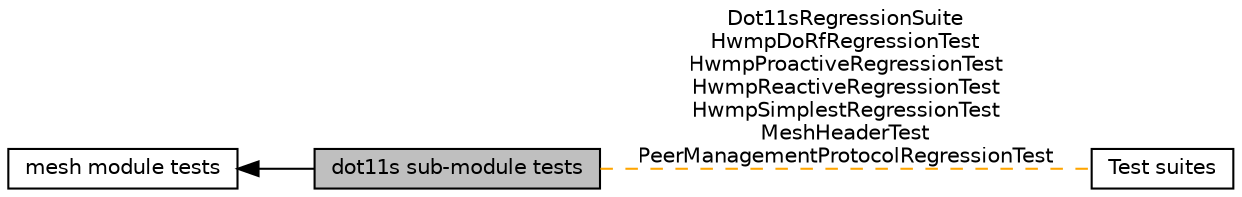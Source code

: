 digraph "dot11s sub-module tests"
{
  edge [fontname="Helvetica",fontsize="10",labelfontname="Helvetica",labelfontsize="10"];
  node [fontname="Helvetica",fontsize="10",shape=box];
  rankdir=LR;
  Node2 [label="mesh module tests",height=0.2,width=0.4,color="black", fillcolor="white", style="filled",URL="$group__mesh-test.html",tooltip=" "];
  Node1 [label="dot11s sub-module tests",height=0.2,width=0.4,color="black", fillcolor="grey75", style="filled", fontcolor="black",tooltip=" "];
  Node3 [label="Test suites",height=0.2,width=0.4,color="black", fillcolor="white", style="filled",URL="$group__tests.html",tooltip="All test suites."];
  Node2->Node1 [shape=plaintext, dir="back", style="solid"];
  Node1->Node3 [shape=plaintext, label="Dot11sRegressionSuite\nHwmpDoRfRegressionTest\nHwmpProactiveRegressionTest\nHwmpReactiveRegressionTest\nHwmpSimplestRegressionTest\nMeshHeaderTest\nPeerManagementProtocolRegressionTest", color="orange", dir="none", style="dashed"];
}
